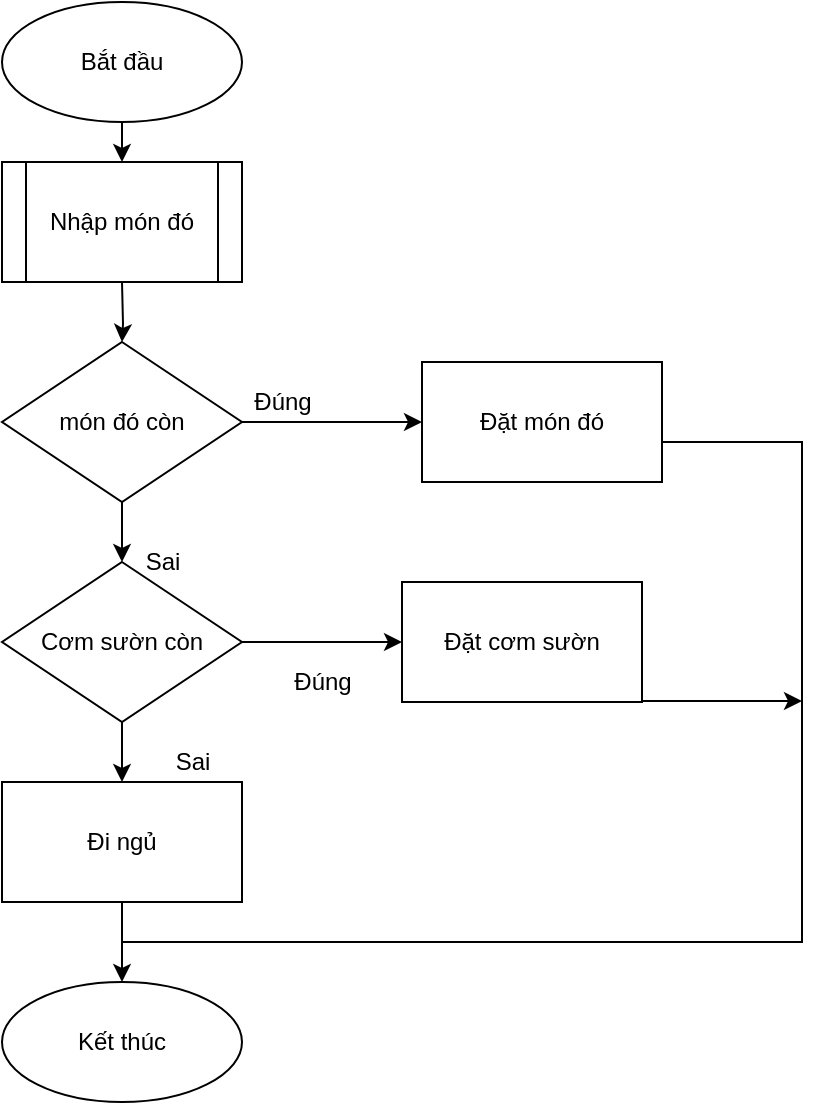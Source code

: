<mxfile version="15.6.1" type="device"><diagram id="JLTRqzKphLQAR6dzmjeJ" name="Page-1"><mxGraphModel dx="1038" dy="547" grid="1" gridSize="10" guides="1" tooltips="1" connect="1" arrows="1" fold="1" page="1" pageScale="1" pageWidth="850" pageHeight="1100" math="0" shadow="0"><root><mxCell id="0"/><mxCell id="1" parent="0"/><mxCell id="OcPO3VCHvn2MHVz31bVQ-3" value="" style="edgeStyle=orthogonalEdgeStyle;rounded=0;orthogonalLoop=1;jettySize=auto;html=1;" edge="1" parent="1" source="OcPO3VCHvn2MHVz31bVQ-1"><mxGeometry relative="1" as="geometry"><mxPoint x="420" y="120" as="targetPoint"/></mxGeometry></mxCell><mxCell id="OcPO3VCHvn2MHVz31bVQ-1" value="Bắt đầu" style="ellipse;whiteSpace=wrap;html=1;" vertex="1" parent="1"><mxGeometry x="360" y="40" width="120" height="60" as="geometry"/></mxCell><mxCell id="OcPO3VCHvn2MHVz31bVQ-5" value="" style="edgeStyle=orthogonalEdgeStyle;rounded=0;orthogonalLoop=1;jettySize=auto;html=1;" edge="1" parent="1" target="OcPO3VCHvn2MHVz31bVQ-4"><mxGeometry relative="1" as="geometry"><mxPoint x="420" y="180" as="sourcePoint"/></mxGeometry></mxCell><mxCell id="OcPO3VCHvn2MHVz31bVQ-9" value="" style="edgeStyle=orthogonalEdgeStyle;rounded=0;orthogonalLoop=1;jettySize=auto;html=1;" edge="1" parent="1" source="OcPO3VCHvn2MHVz31bVQ-4" target="OcPO3VCHvn2MHVz31bVQ-8"><mxGeometry relative="1" as="geometry"/></mxCell><mxCell id="OcPO3VCHvn2MHVz31bVQ-11" value="" style="edgeStyle=orthogonalEdgeStyle;rounded=0;orthogonalLoop=1;jettySize=auto;html=1;" edge="1" parent="1" source="OcPO3VCHvn2MHVz31bVQ-4" target="OcPO3VCHvn2MHVz31bVQ-10"><mxGeometry relative="1" as="geometry"/></mxCell><mxCell id="OcPO3VCHvn2MHVz31bVQ-4" value="món đó còn" style="rhombus;whiteSpace=wrap;html=1;" vertex="1" parent="1"><mxGeometry x="360" y="210" width="120" height="80" as="geometry"/></mxCell><mxCell id="OcPO3VCHvn2MHVz31bVQ-7" value="Nhập món đó" style="shape=process;whiteSpace=wrap;html=1;backgroundOutline=1;" vertex="1" parent="1"><mxGeometry x="360" y="120" width="120" height="60" as="geometry"/></mxCell><mxCell id="OcPO3VCHvn2MHVz31bVQ-8" value="Đặt món đó" style="rounded=0;whiteSpace=wrap;html=1;" vertex="1" parent="1"><mxGeometry x="570" y="220" width="120" height="60" as="geometry"/></mxCell><mxCell id="OcPO3VCHvn2MHVz31bVQ-13" value="" style="edgeStyle=orthogonalEdgeStyle;rounded=0;orthogonalLoop=1;jettySize=auto;html=1;" edge="1" parent="1" source="OcPO3VCHvn2MHVz31bVQ-10" target="OcPO3VCHvn2MHVz31bVQ-12"><mxGeometry relative="1" as="geometry"/></mxCell><mxCell id="OcPO3VCHvn2MHVz31bVQ-15" value="" style="edgeStyle=orthogonalEdgeStyle;rounded=0;orthogonalLoop=1;jettySize=auto;html=1;" edge="1" parent="1" source="OcPO3VCHvn2MHVz31bVQ-10" target="OcPO3VCHvn2MHVz31bVQ-14"><mxGeometry relative="1" as="geometry"/></mxCell><mxCell id="OcPO3VCHvn2MHVz31bVQ-10" value="Cơm sườn còn" style="rhombus;whiteSpace=wrap;html=1;" vertex="1" parent="1"><mxGeometry x="360" y="320" width="120" height="80" as="geometry"/></mxCell><mxCell id="OcPO3VCHvn2MHVz31bVQ-12" value="Đặt cơm sườn" style="whiteSpace=wrap;html=1;" vertex="1" parent="1"><mxGeometry x="560" y="330" width="120" height="60" as="geometry"/></mxCell><mxCell id="OcPO3VCHvn2MHVz31bVQ-17" value="" style="edgeStyle=orthogonalEdgeStyle;rounded=0;orthogonalLoop=1;jettySize=auto;html=1;" edge="1" parent="1" source="OcPO3VCHvn2MHVz31bVQ-14" target="OcPO3VCHvn2MHVz31bVQ-16"><mxGeometry relative="1" as="geometry"/></mxCell><mxCell id="OcPO3VCHvn2MHVz31bVQ-14" value="Đi ngủ" style="whiteSpace=wrap;html=1;" vertex="1" parent="1"><mxGeometry x="360" y="430" width="120" height="60" as="geometry"/></mxCell><mxCell id="OcPO3VCHvn2MHVz31bVQ-18" value="" style="endArrow=classic;html=1;rounded=0;" edge="1" parent="1"><mxGeometry width="50" height="50" relative="1" as="geometry"><mxPoint x="680" y="389.5" as="sourcePoint"/><mxPoint x="760" y="389.5" as="targetPoint"/></mxGeometry></mxCell><mxCell id="OcPO3VCHvn2MHVz31bVQ-19" value="" style="endArrow=classic;html=1;rounded=0;startArrow=none;" edge="1" parent="1" source="OcPO3VCHvn2MHVz31bVQ-16"><mxGeometry width="50" height="50" relative="1" as="geometry"><mxPoint x="690" y="260" as="sourcePoint"/><mxPoint x="420" y="540" as="targetPoint"/><Array as="points"/></mxGeometry></mxCell><mxCell id="OcPO3VCHvn2MHVz31bVQ-21" value="Đúng" style="text;html=1;align=center;verticalAlign=middle;resizable=0;points=[];autosize=1;strokeColor=none;fillColor=none;" vertex="1" parent="1"><mxGeometry x="480" y="230" width="40" height="20" as="geometry"/></mxCell><mxCell id="OcPO3VCHvn2MHVz31bVQ-23" value="Sai" style="text;html=1;align=center;verticalAlign=middle;resizable=0;points=[];autosize=1;strokeColor=none;fillColor=none;" vertex="1" parent="1"><mxGeometry x="425" y="310" width="30" height="20" as="geometry"/></mxCell><mxCell id="OcPO3VCHvn2MHVz31bVQ-24" value="Đúng" style="text;html=1;align=center;verticalAlign=middle;resizable=0;points=[];autosize=1;strokeColor=none;fillColor=none;" vertex="1" parent="1"><mxGeometry x="500" y="370" width="40" height="20" as="geometry"/></mxCell><mxCell id="OcPO3VCHvn2MHVz31bVQ-25" value="Sai" style="text;html=1;align=center;verticalAlign=middle;resizable=0;points=[];autosize=1;strokeColor=none;fillColor=none;" vertex="1" parent="1"><mxGeometry x="440" y="410" width="30" height="20" as="geometry"/></mxCell><mxCell id="OcPO3VCHvn2MHVz31bVQ-16" value="Kết thúc" style="ellipse;whiteSpace=wrap;html=1;" vertex="1" parent="1"><mxGeometry x="360" y="530" width="120" height="60" as="geometry"/></mxCell><mxCell id="OcPO3VCHvn2MHVz31bVQ-26" value="" style="endArrow=none;html=1;rounded=0;" edge="1" parent="1"><mxGeometry width="50" height="50" relative="1" as="geometry"><mxPoint x="690" y="260" as="sourcePoint"/><mxPoint x="420" y="510" as="targetPoint"/><Array as="points"><mxPoint x="760" y="260"/><mxPoint x="760" y="510"/></Array></mxGeometry></mxCell></root></mxGraphModel></diagram></mxfile>